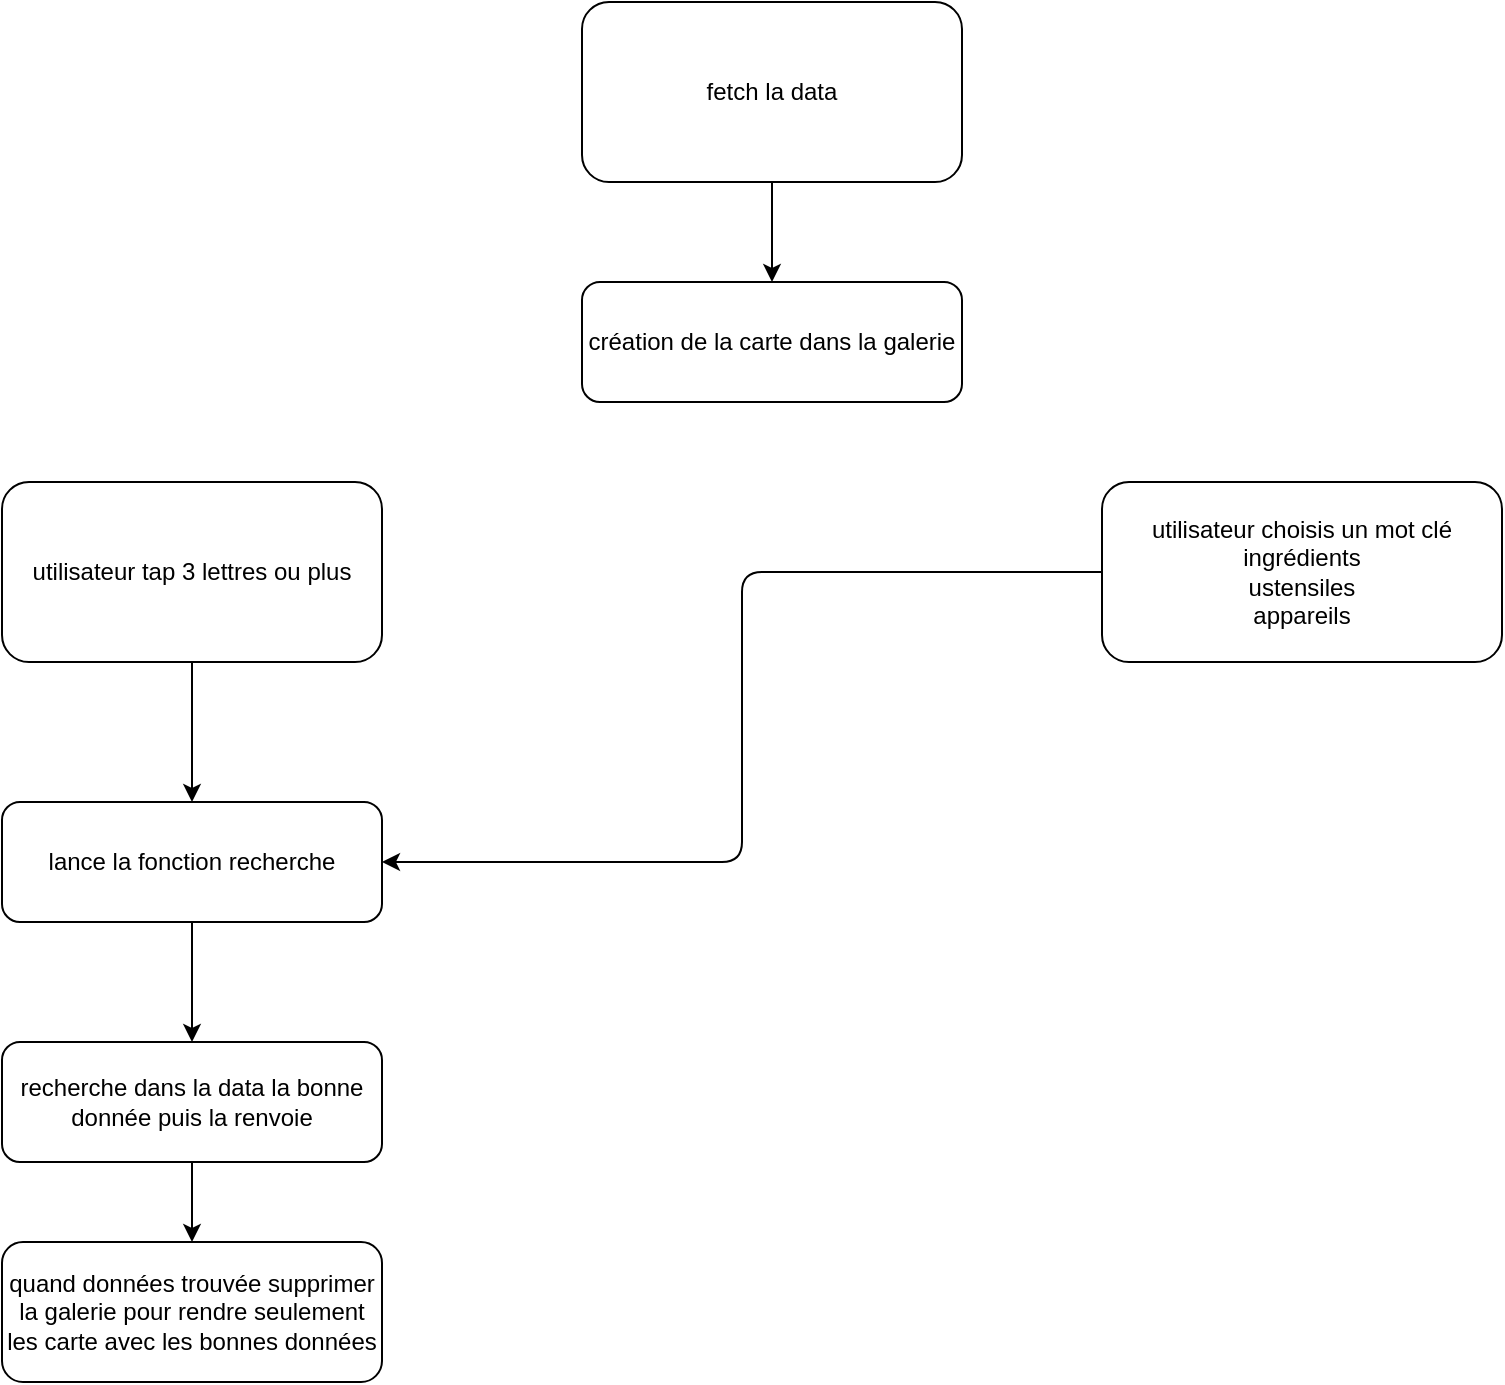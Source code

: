 <mxfile>
    <diagram id="Ywg1XmnNjfJVQIE7IwrZ" name="Page-1">
        <mxGraphModel dx="884" dy="744" grid="1" gridSize="10" guides="1" tooltips="1" connect="1" arrows="1" fold="1" page="1" pageScale="1" pageWidth="850" pageHeight="1100" math="0" shadow="0">
            <root>
                <mxCell id="0"/>
                <mxCell id="1" parent="0"/>
                <mxCell id="8" style="edgeStyle=none;html=1;exitX=0.5;exitY=1;exitDx=0;exitDy=0;" parent="1" source="2" target="4" edge="1">
                    <mxGeometry relative="1" as="geometry"/>
                </mxCell>
                <mxCell id="2" value="utilisateur tap 3 lettres ou plus" style="rounded=1;whiteSpace=wrap;html=1;" parent="1" vertex="1">
                    <mxGeometry x="40" y="280" width="190" height="90" as="geometry"/>
                </mxCell>
                <mxCell id="16" style="edgeStyle=orthogonalEdgeStyle;html=1;exitX=0;exitY=0.5;exitDx=0;exitDy=0;entryX=1;entryY=0.5;entryDx=0;entryDy=0;" parent="1" source="3" target="4" edge="1">
                    <mxGeometry relative="1" as="geometry"/>
                </mxCell>
                <mxCell id="3" value="utilisateur choisis un mot clé&lt;br&gt;ingrédients&lt;br&gt;ustensiles&lt;br&gt;appareils" style="rounded=1;whiteSpace=wrap;html=1;" parent="1" vertex="1">
                    <mxGeometry x="590" y="280" width="200" height="90" as="geometry"/>
                </mxCell>
                <mxCell id="13" value="" style="edgeStyle=none;html=1;" parent="1" source="4" target="9" edge="1">
                    <mxGeometry relative="1" as="geometry"/>
                </mxCell>
                <mxCell id="4" value="lance la fonction recherche" style="rounded=1;whiteSpace=wrap;html=1;" parent="1" vertex="1">
                    <mxGeometry x="40" y="440" width="190" height="60" as="geometry"/>
                </mxCell>
                <mxCell id="18" value="" style="edgeStyle=orthogonalEdgeStyle;html=1;" parent="1" source="9" target="17" edge="1">
                    <mxGeometry relative="1" as="geometry"/>
                </mxCell>
                <mxCell id="9" value="recherche dans la data la bonne donnée puis la renvoie" style="rounded=1;whiteSpace=wrap;html=1;" parent="1" vertex="1">
                    <mxGeometry x="40" y="560" width="190" height="60" as="geometry"/>
                </mxCell>
                <mxCell id="14" value="" style="edgeStyle=none;html=1;" parent="1" source="10" target="11" edge="1">
                    <mxGeometry relative="1" as="geometry"/>
                </mxCell>
                <mxCell id="10" value="fetch la data" style="rounded=1;whiteSpace=wrap;html=1;" parent="1" vertex="1">
                    <mxGeometry x="330" y="40" width="190" height="90" as="geometry"/>
                </mxCell>
                <mxCell id="11" value="création de la carte dans la galerie" style="rounded=1;whiteSpace=wrap;html=1;" parent="1" vertex="1">
                    <mxGeometry x="330" y="180" width="190" height="60" as="geometry"/>
                </mxCell>
                <mxCell id="17" value="quand données trouvée supprimer la galerie pour rendre seulement les carte avec les bonnes données" style="rounded=1;whiteSpace=wrap;html=1;" parent="1" vertex="1">
                    <mxGeometry x="40" y="660" width="190" height="70" as="geometry"/>
                </mxCell>
            </root>
        </mxGraphModel>
    </diagram>
</mxfile>